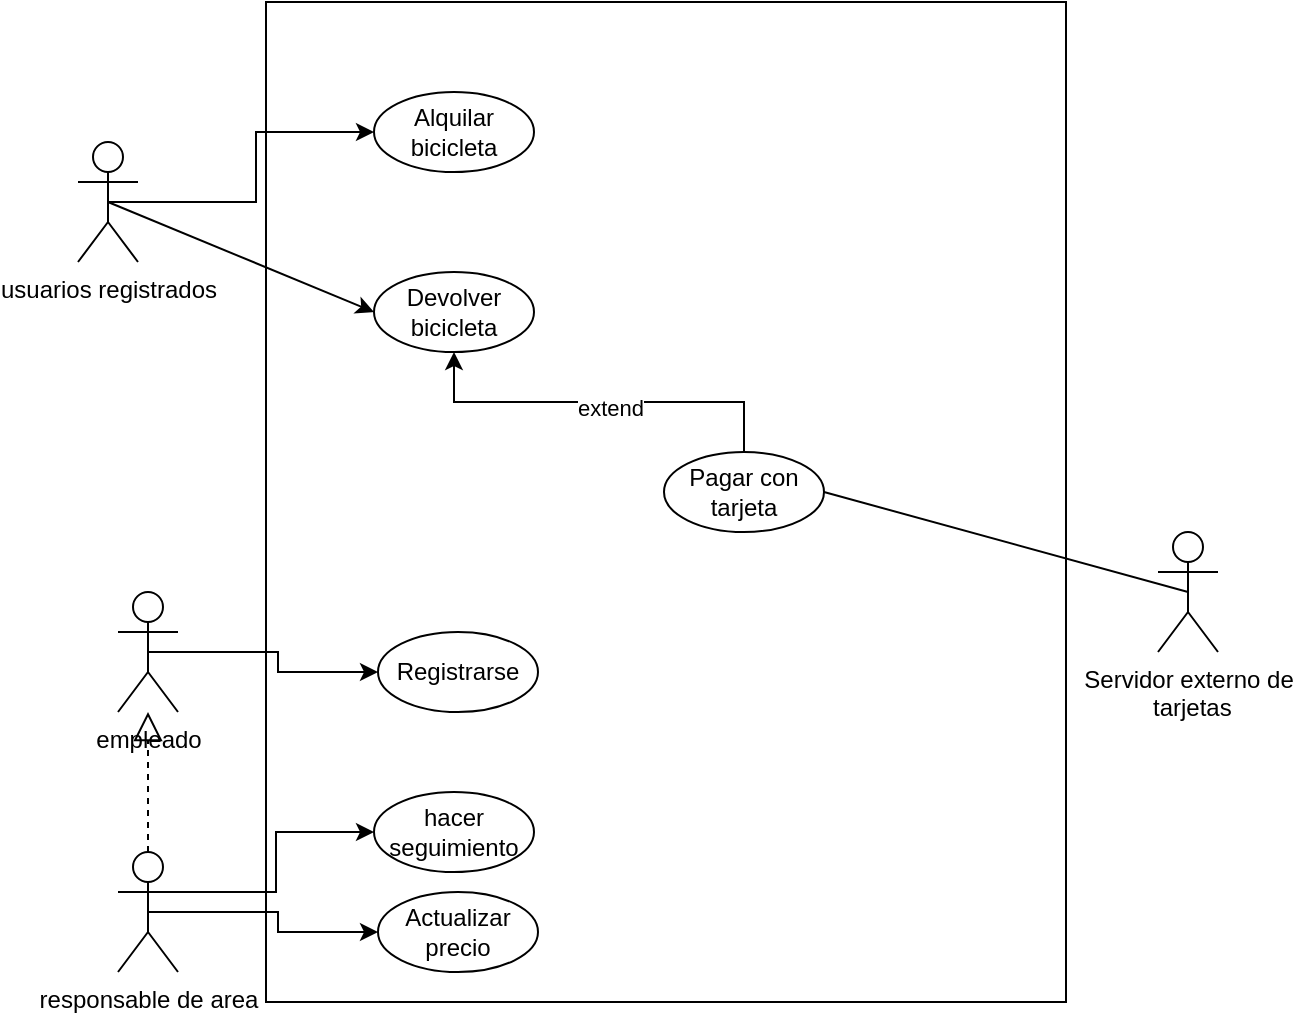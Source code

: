 <mxfile version="28.1.2">
  <diagram name="Página-1" id="jVDOAleI3OpJ5xzTpVgX">
    <mxGraphModel dx="1665" dy="859" grid="1" gridSize="10" guides="1" tooltips="1" connect="1" arrows="1" fold="1" page="1" pageScale="1" pageWidth="827" pageHeight="1169" math="0" shadow="0">
      <root>
        <mxCell id="0" />
        <mxCell id="1" parent="0" />
        <mxCell id="skkt9EBBC0oeprLDvx0D-1" value="" style="rounded=0;whiteSpace=wrap;html=1;movable=0;resizable=0;rotatable=0;deletable=0;editable=0;locked=1;connectable=0;" parent="1" vertex="1">
          <mxGeometry x="214" y="335" width="400" height="500" as="geometry" />
        </mxCell>
        <mxCell id="skkt9EBBC0oeprLDvx0D-10" style="edgeStyle=orthogonalEdgeStyle;rounded=0;orthogonalLoop=1;jettySize=auto;html=1;exitX=0.5;exitY=0.5;exitDx=0;exitDy=0;exitPerimeter=0;entryX=0;entryY=0.5;entryDx=0;entryDy=0;" parent="1" source="skkt9EBBC0oeprLDvx0D-3" target="skkt9EBBC0oeprLDvx0D-9" edge="1">
          <mxGeometry relative="1" as="geometry" />
        </mxCell>
        <mxCell id="skkt9EBBC0oeprLDvx0D-17" style="rounded=0;orthogonalLoop=1;jettySize=auto;html=1;entryX=0;entryY=0.5;entryDx=0;entryDy=0;" parent="1" target="skkt9EBBC0oeprLDvx0D-16" edge="1">
          <mxGeometry relative="1" as="geometry">
            <mxPoint x="135" y="435" as="sourcePoint" />
          </mxGeometry>
        </mxCell>
        <mxCell id="skkt9EBBC0oeprLDvx0D-3" value="usuarios registrados" style="shape=umlActor;verticalLabelPosition=bottom;verticalAlign=top;html=1;outlineConnect=0;" parent="1" vertex="1">
          <mxGeometry x="120" y="405" width="30" height="60" as="geometry" />
        </mxCell>
        <mxCell id="skkt9EBBC0oeprLDvx0D-39" style="edgeStyle=orthogonalEdgeStyle;rounded=0;orthogonalLoop=1;jettySize=auto;html=1;exitX=0.5;exitY=0.5;exitDx=0;exitDy=0;exitPerimeter=0;entryX=0;entryY=0.5;entryDx=0;entryDy=0;" parent="1" source="skkt9EBBC0oeprLDvx0D-4" target="skkt9EBBC0oeprLDvx0D-38" edge="1">
          <mxGeometry relative="1" as="geometry" />
        </mxCell>
        <mxCell id="skkt9EBBC0oeprLDvx0D-4" value="empleado" style="shape=umlActor;verticalLabelPosition=bottom;verticalAlign=top;html=1;outlineConnect=0;" parent="1" vertex="1">
          <mxGeometry x="140" y="630" width="30" height="60" as="geometry" />
        </mxCell>
        <mxCell id="skkt9EBBC0oeprLDvx0D-36" style="edgeStyle=orthogonalEdgeStyle;rounded=0;orthogonalLoop=1;jettySize=auto;html=1;exitX=0.5;exitY=0.5;exitDx=0;exitDy=0;exitPerimeter=0;entryX=0;entryY=0.5;entryDx=0;entryDy=0;" parent="1" source="skkt9EBBC0oeprLDvx0D-5" target="skkt9EBBC0oeprLDvx0D-35" edge="1">
          <mxGeometry relative="1" as="geometry" />
        </mxCell>
        <mxCell id="9N7DeIkgMM5lLSFChRH9-4" style="edgeStyle=orthogonalEdgeStyle;rounded=0;orthogonalLoop=1;jettySize=auto;html=1;exitX=1;exitY=0.333;exitDx=0;exitDy=0;exitPerimeter=0;entryX=0;entryY=0.5;entryDx=0;entryDy=0;" edge="1" parent="1" source="skkt9EBBC0oeprLDvx0D-5" target="9N7DeIkgMM5lLSFChRH9-3">
          <mxGeometry relative="1" as="geometry" />
        </mxCell>
        <mxCell id="skkt9EBBC0oeprLDvx0D-5" value="responsable de area" style="shape=umlActor;verticalLabelPosition=bottom;verticalAlign=top;html=1;outlineConnect=0;" parent="1" vertex="1">
          <mxGeometry x="140" y="760" width="30" height="60" as="geometry" />
        </mxCell>
        <mxCell id="skkt9EBBC0oeprLDvx0D-9" value="Alquilar bicicleta" style="ellipse;whiteSpace=wrap;html=1;" parent="1" vertex="1">
          <mxGeometry x="268" y="380" width="80" height="40" as="geometry" />
        </mxCell>
        <mxCell id="skkt9EBBC0oeprLDvx0D-16" value="Devolver bicicleta" style="ellipse;whiteSpace=wrap;html=1;" parent="1" vertex="1">
          <mxGeometry x="268" y="470" width="80" height="40" as="geometry" />
        </mxCell>
        <mxCell id="skkt9EBBC0oeprLDvx0D-32" style="edgeStyle=orthogonalEdgeStyle;rounded=0;orthogonalLoop=1;jettySize=auto;html=1;exitX=0.5;exitY=0;exitDx=0;exitDy=0;entryX=0.5;entryY=1;entryDx=0;entryDy=0;" parent="1" source="skkt9EBBC0oeprLDvx0D-23" target="skkt9EBBC0oeprLDvx0D-16" edge="1">
          <mxGeometry relative="1" as="geometry" />
        </mxCell>
        <mxCell id="skkt9EBBC0oeprLDvx0D-33" value="extend" style="edgeLabel;html=1;align=center;verticalAlign=middle;resizable=0;points=[];" parent="skkt9EBBC0oeprLDvx0D-32" vertex="1" connectable="0">
          <mxGeometry x="-0.056" y="3" relative="1" as="geometry">
            <mxPoint as="offset" />
          </mxGeometry>
        </mxCell>
        <mxCell id="skkt9EBBC0oeprLDvx0D-23" value="Pagar con tarjeta" style="ellipse;whiteSpace=wrap;html=1;" parent="1" vertex="1">
          <mxGeometry x="413" y="560" width="80" height="40" as="geometry" />
        </mxCell>
        <mxCell id="skkt9EBBC0oeprLDvx0D-25" value="Servidor externo de&lt;div&gt;&amp;nbsp;tarjetas&lt;/div&gt;" style="shape=umlActor;verticalLabelPosition=bottom;verticalAlign=top;html=1;" parent="1" vertex="1">
          <mxGeometry x="660" y="600" width="30" height="60" as="geometry" />
        </mxCell>
        <mxCell id="skkt9EBBC0oeprLDvx0D-26" value="" style="endArrow=none;html=1;rounded=0;entryX=0.5;entryY=0.5;entryDx=0;entryDy=0;entryPerimeter=0;exitX=1;exitY=0.5;exitDx=0;exitDy=0;" parent="1" source="skkt9EBBC0oeprLDvx0D-23" target="skkt9EBBC0oeprLDvx0D-25" edge="1">
          <mxGeometry width="50" height="50" relative="1" as="geometry">
            <mxPoint x="470" y="640" as="sourcePoint" />
            <mxPoint x="520" y="590" as="targetPoint" />
          </mxGeometry>
        </mxCell>
        <mxCell id="skkt9EBBC0oeprLDvx0D-35" value="Actualizar precio" style="ellipse;whiteSpace=wrap;html=1;" parent="1" vertex="1">
          <mxGeometry x="270" y="780" width="80" height="40" as="geometry" />
        </mxCell>
        <mxCell id="skkt9EBBC0oeprLDvx0D-37" value="" style="endArrow=block;dashed=1;endFill=0;endSize=12;html=1;rounded=0;exitX=0.5;exitY=0;exitDx=0;exitDy=0;exitPerimeter=0;" parent="1" source="skkt9EBBC0oeprLDvx0D-5" target="skkt9EBBC0oeprLDvx0D-4" edge="1">
          <mxGeometry width="160" relative="1" as="geometry">
            <mxPoint x="70" y="580" as="sourcePoint" />
            <mxPoint x="230" y="580" as="targetPoint" />
          </mxGeometry>
        </mxCell>
        <mxCell id="skkt9EBBC0oeprLDvx0D-38" value="Registrarse" style="ellipse;whiteSpace=wrap;html=1;" parent="1" vertex="1">
          <mxGeometry x="270" y="650" width="80" height="40" as="geometry" />
        </mxCell>
        <mxCell id="9N7DeIkgMM5lLSFChRH9-3" value="hacer seguimiento" style="ellipse;whiteSpace=wrap;html=1;" vertex="1" parent="1">
          <mxGeometry x="268" y="730" width="80" height="40" as="geometry" />
        </mxCell>
      </root>
    </mxGraphModel>
  </diagram>
</mxfile>
